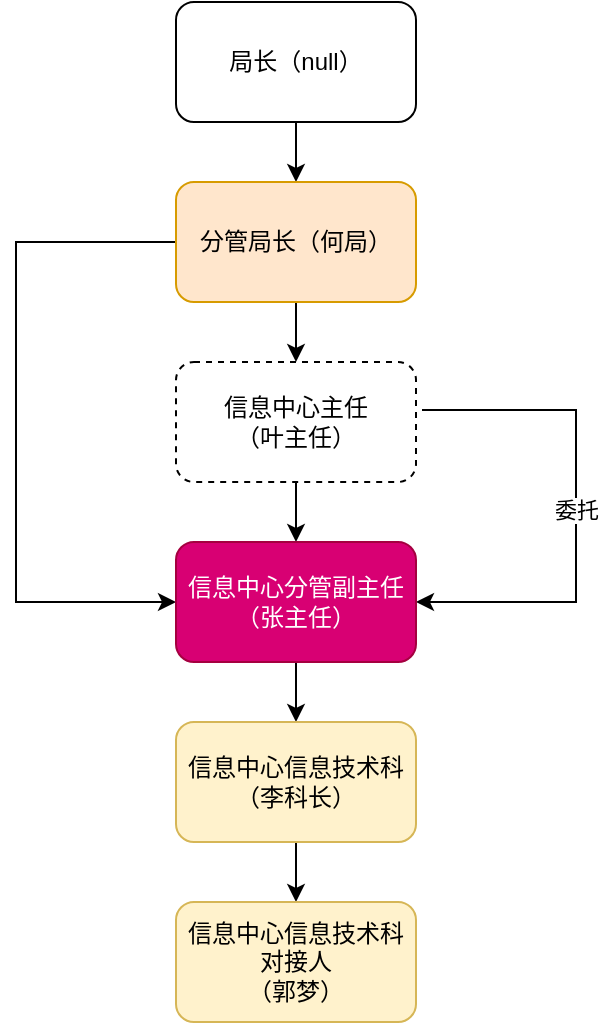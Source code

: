 <mxfile version="14.1.8" type="github" pages="2">
  <diagram id="82GCJmJJAXuti9DMf3jt" name="组织架构图">
    <mxGraphModel dx="868" dy="482" grid="1" gridSize="10" guides="1" tooltips="1" connect="1" arrows="1" fold="1" page="1" pageScale="1" pageWidth="1654" pageHeight="1169" math="0" shadow="0">
      <root>
        <mxCell id="0" />
        <mxCell id="1" parent="0" />
        <mxCell id="1mJ9yF1j7nTzTYZZFPIZ-4" value="" style="edgeStyle=orthogonalEdgeStyle;rounded=0;orthogonalLoop=1;jettySize=auto;html=1;" edge="1" parent="1" source="1mJ9yF1j7nTzTYZZFPIZ-2" target="1mJ9yF1j7nTzTYZZFPIZ-3">
          <mxGeometry relative="1" as="geometry" />
        </mxCell>
        <mxCell id="1mJ9yF1j7nTzTYZZFPIZ-2" value="局长（null）" style="rounded=1;whiteSpace=wrap;html=1;" vertex="1" parent="1">
          <mxGeometry x="270" y="40" width="120" height="60" as="geometry" />
        </mxCell>
        <mxCell id="1mJ9yF1j7nTzTYZZFPIZ-6" value="" style="edgeStyle=orthogonalEdgeStyle;rounded=0;orthogonalLoop=1;jettySize=auto;html=1;" edge="1" parent="1" source="1mJ9yF1j7nTzTYZZFPIZ-3" target="1mJ9yF1j7nTzTYZZFPIZ-5">
          <mxGeometry relative="1" as="geometry" />
        </mxCell>
        <mxCell id="utFmoandyY5DLuWOH4uX-1" style="edgeStyle=orthogonalEdgeStyle;rounded=0;orthogonalLoop=1;jettySize=auto;html=1;entryX=0;entryY=0.5;entryDx=0;entryDy=0;" edge="1" parent="1" source="1mJ9yF1j7nTzTYZZFPIZ-3" target="1mJ9yF1j7nTzTYZZFPIZ-7">
          <mxGeometry relative="1" as="geometry">
            <Array as="points">
              <mxPoint x="190" y="160" />
              <mxPoint x="190" y="340" />
            </Array>
          </mxGeometry>
        </mxCell>
        <mxCell id="1mJ9yF1j7nTzTYZZFPIZ-3" value="分管局长（何局）" style="rounded=1;whiteSpace=wrap;html=1;fillColor=#ffe6cc;strokeColor=#d79b00;" vertex="1" parent="1">
          <mxGeometry x="270" y="130" width="120" height="60" as="geometry" />
        </mxCell>
        <mxCell id="1mJ9yF1j7nTzTYZZFPIZ-8" value="" style="edgeStyle=orthogonalEdgeStyle;rounded=0;orthogonalLoop=1;jettySize=auto;html=1;" edge="1" parent="1" source="1mJ9yF1j7nTzTYZZFPIZ-5" target="1mJ9yF1j7nTzTYZZFPIZ-7">
          <mxGeometry relative="1" as="geometry" />
        </mxCell>
        <mxCell id="1mJ9yF1j7nTzTYZZFPIZ-13" value="委托" style="edgeStyle=orthogonalEdgeStyle;rounded=0;orthogonalLoop=1;jettySize=auto;html=1;entryX=1;entryY=0.5;entryDx=0;entryDy=0;exitX=1.025;exitY=0.4;exitDx=0;exitDy=0;exitPerimeter=0;" edge="1" parent="1" source="1mJ9yF1j7nTzTYZZFPIZ-5" target="1mJ9yF1j7nTzTYZZFPIZ-7">
          <mxGeometry relative="1" as="geometry">
            <Array as="points">
              <mxPoint x="470" y="244" />
              <mxPoint x="470" y="340" />
            </Array>
          </mxGeometry>
        </mxCell>
        <mxCell id="1mJ9yF1j7nTzTYZZFPIZ-5" value="信息中心主任&lt;br&gt;（叶主任）" style="whiteSpace=wrap;html=1;rounded=1;dashed=1;" vertex="1" parent="1">
          <mxGeometry x="270" y="220" width="120" height="60" as="geometry" />
        </mxCell>
        <mxCell id="1mJ9yF1j7nTzTYZZFPIZ-10" value="" style="edgeStyle=orthogonalEdgeStyle;rounded=0;orthogonalLoop=1;jettySize=auto;html=1;" edge="1" parent="1" source="1mJ9yF1j7nTzTYZZFPIZ-7" target="1mJ9yF1j7nTzTYZZFPIZ-9">
          <mxGeometry relative="1" as="geometry" />
        </mxCell>
        <mxCell id="1mJ9yF1j7nTzTYZZFPIZ-7" value="&lt;span&gt;信息中心分管副主任&lt;/span&gt;&lt;br&gt;&lt;span&gt;（张主任）&lt;/span&gt;" style="whiteSpace=wrap;html=1;rounded=1;fillColor=#d80073;strokeColor=#A50040;fontColor=#ffffff;" vertex="1" parent="1">
          <mxGeometry x="270" y="310" width="120" height="60" as="geometry" />
        </mxCell>
        <mxCell id="1mJ9yF1j7nTzTYZZFPIZ-12" value="" style="edgeStyle=orthogonalEdgeStyle;rounded=0;orthogonalLoop=1;jettySize=auto;html=1;" edge="1" parent="1" source="1mJ9yF1j7nTzTYZZFPIZ-9" target="1mJ9yF1j7nTzTYZZFPIZ-11">
          <mxGeometry relative="1" as="geometry" />
        </mxCell>
        <mxCell id="1mJ9yF1j7nTzTYZZFPIZ-9" value="信息中心信息技术科&lt;br&gt;（李科长）" style="whiteSpace=wrap;html=1;rounded=1;fillColor=#fff2cc;strokeColor=#d6b656;" vertex="1" parent="1">
          <mxGeometry x="270" y="400" width="120" height="60" as="geometry" />
        </mxCell>
        <mxCell id="1mJ9yF1j7nTzTYZZFPIZ-11" value="&lt;span&gt;信息中心&lt;/span&gt;信息技术科&lt;span&gt;&lt;br&gt;对接人&lt;/span&gt;&lt;br&gt;&lt;span&gt;（郭梦）&lt;/span&gt;" style="whiteSpace=wrap;html=1;rounded=1;fillColor=#fff2cc;strokeColor=#d6b656;" vertex="1" parent="1">
          <mxGeometry x="270" y="490" width="120" height="60" as="geometry" />
        </mxCell>
      </root>
    </mxGraphModel>
  </diagram>
  <diagram id="KEZ9fcsnxuFBL0ADxUR7" name="系统间的关系">
    <mxGraphModel dx="1240" dy="689" grid="1" gridSize="10" guides="1" tooltips="1" connect="1" arrows="1" fold="1" page="1" pageScale="1" pageWidth="1654" pageHeight="1169" math="0" shadow="0">
      <root>
        <mxCell id="KyyYD8gfgsIXGO1WuLCO-0" />
        <mxCell id="KyyYD8gfgsIXGO1WuLCO-1" parent="KyyYD8gfgsIXGO1WuLCO-0" />
        <mxCell id="_f6KnobLSFrkHA-_G0G7-5" value="" style="rounded=0;whiteSpace=wrap;html=1;fillColor=none;dashed=1;" vertex="1" parent="KyyYD8gfgsIXGO1WuLCO-1">
          <mxGeometry x="450" y="260" width="330" height="470" as="geometry" />
        </mxCell>
        <mxCell id="gXtDs020_qle_zVkFmzg-2" value="用户信息" style="rounded=0;orthogonalLoop=1;jettySize=auto;html=1;exitX=0;exitY=0;exitDx=0;exitDy=0;entryX=1;entryY=0.75;entryDx=0;entryDy=0;" edge="1" parent="KyyYD8gfgsIXGO1WuLCO-1" source="KyyYD8gfgsIXGO1WuLCO-2" target="KyyYD8gfgsIXGO1WuLCO-3">
          <mxGeometry x="-0.447" y="-2" relative="1" as="geometry">
            <mxPoint as="offset" />
          </mxGeometry>
        </mxCell>
        <mxCell id="_f6KnobLSFrkHA-_G0G7-4" value="读取公文" style="edgeStyle=none;rounded=0;orthogonalLoop=1;jettySize=auto;html=1;entryX=1;entryY=0.5;entryDx=0;entryDy=0;startArrow=none;startFill=0;" edge="1" parent="KyyYD8gfgsIXGO1WuLCO-1" source="KyyYD8gfgsIXGO1WuLCO-2" target="gXtDs020_qle_zVkFmzg-12">
          <mxGeometry relative="1" as="geometry" />
        </mxCell>
        <mxCell id="KyyYD8gfgsIXGO1WuLCO-2" value="&lt;p class=&quot;MsoNormal&quot;&gt;&lt;span style=&quot;font-size: 12.0pt&quot;&gt;&lt;font face=&quot;宋体&quot;&gt;政务办公平台&lt;/font&gt;&lt;/span&gt;&lt;/p&gt;&lt;p class=&quot;MsoNormal&quot;&gt;&lt;span style=&quot;font-size: 12.0pt&quot;&gt;&lt;font face=&quot;宋体&quot;&gt;&lt;b&gt;（收文、发文、事务）&lt;/b&gt;&lt;/font&gt;&lt;/span&gt;&lt;/p&gt;" style="rounded=0;whiteSpace=wrap;html=1;" vertex="1" parent="KyyYD8gfgsIXGO1WuLCO-1">
          <mxGeometry x="870" y="490" width="200" height="70" as="geometry" />
        </mxCell>
        <mxCell id="gXtDs020_qle_zVkFmzg-14" value="公文办结推送" style="edgeStyle=none;rounded=0;orthogonalLoop=1;jettySize=auto;html=1;exitX=0.25;exitY=1;exitDx=0;exitDy=0;entryX=0.25;entryY=0;entryDx=0;entryDy=0;" edge="1" parent="KyyYD8gfgsIXGO1WuLCO-1" source="KyyYD8gfgsIXGO1WuLCO-3" target="gXtDs020_qle_zVkFmzg-12">
          <mxGeometry relative="1" as="geometry" />
        </mxCell>
        <mxCell id="gXtDs020_qle_zVkFmzg-15" value="业务办结推送" style="edgeStyle=none;rounded=0;orthogonalLoop=1;jettySize=auto;html=1;entryX=0.75;entryY=0;entryDx=0;entryDy=0;exitX=0.75;exitY=1;exitDx=0;exitDy=0;" edge="1" parent="KyyYD8gfgsIXGO1WuLCO-1" source="KyyYD8gfgsIXGO1WuLCO-3" target="gXtDs020_qle_zVkFmzg-12">
          <mxGeometry relative="1" as="geometry" />
        </mxCell>
        <mxCell id="KyyYD8gfgsIXGO1WuLCO-3" value="&lt;p class=&quot;MsoNormal&quot;&gt;&lt;span style=&quot;font-size: 12.0pt&quot;&gt;&lt;font face=&quot;宋体&quot;&gt;建设用地综合监管平台&lt;/font&gt;&lt;/span&gt;&lt;/p&gt;" style="rounded=0;whiteSpace=wrap;html=1;fillColor=#60a917;strokeColor=#2D7600;fontColor=#ffffff;" vertex="1" parent="KyyYD8gfgsIXGO1WuLCO-1">
          <mxGeometry x="500" y="320" width="200" height="90" as="geometry" />
        </mxCell>
        <mxCell id="gXtDs020_qle_zVkFmzg-1" value="" style="rounded=0;orthogonalLoop=1;jettySize=auto;html=1;" edge="1" parent="KyyYD8gfgsIXGO1WuLCO-1" source="gXtDs020_qle_zVkFmzg-0" target="KyyYD8gfgsIXGO1WuLCO-2">
          <mxGeometry relative="1" as="geometry" />
        </mxCell>
        <mxCell id="gXtDs020_qle_zVkFmzg-0" value="办公室、处室" style="shape=umlActor;verticalLabelPosition=bottom;verticalAlign=top;html=1;outlineConnect=0;" vertex="1" parent="KyyYD8gfgsIXGO1WuLCO-1">
          <mxGeometry x="1180" y="495" width="30" height="60" as="geometry" />
        </mxCell>
        <mxCell id="gXtDs020_qle_zVkFmzg-17" value="读取办结数据" style="edgeStyle=none;rounded=0;orthogonalLoop=1;jettySize=auto;html=1;entryX=0;entryY=0.25;entryDx=0;entryDy=0;" edge="1" parent="KyyYD8gfgsIXGO1WuLCO-1" source="gXtDs020_qle_zVkFmzg-4" target="gXtDs020_qle_zVkFmzg-12">
          <mxGeometry relative="1" as="geometry" />
        </mxCell>
        <mxCell id="gXtDs020_qle_zVkFmzg-4" value="&lt;p class=&quot;MsoNormal&quot;&gt;&lt;span style=&quot;font-size: 12.0pt&quot;&gt;&lt;font face=&quot;宋体&quot;&gt;不动产登记信息管理平台&lt;/font&gt;&lt;/span&gt;&lt;/p&gt;&lt;p class=&quot;MsoNormal&quot;&gt;&lt;span style=&quot;font-size: 12.0pt&quot;&gt;&lt;font face=&quot;宋体&quot;&gt;&lt;b&gt;（不动产业务）&lt;/b&gt;&lt;/font&gt;&lt;/span&gt;&lt;/p&gt;" style="rounded=0;whiteSpace=wrap;html=1;" vertex="1" parent="KyyYD8gfgsIXGO1WuLCO-1">
          <mxGeometry x="180" y="400" width="200" height="70" as="geometry" />
        </mxCell>
        <mxCell id="gXtDs020_qle_zVkFmzg-13" value="读取办结数据" style="edgeStyle=none;rounded=0;orthogonalLoop=1;jettySize=auto;html=1;" edge="1" parent="KyyYD8gfgsIXGO1WuLCO-1" source="gXtDs020_qle_zVkFmzg-5" target="gXtDs020_qle_zVkFmzg-12">
          <mxGeometry relative="1" as="geometry" />
        </mxCell>
        <mxCell id="gXtDs020_qle_zVkFmzg-5" value="&lt;p class=&quot;MsoNormal&quot;&gt;&lt;font face=&quot;宋体&quot;&gt;&lt;span style=&quot;font-size: 16px&quot;&gt;电子档案信息系统&lt;/span&gt;&lt;/font&gt;&lt;/p&gt;&lt;p class=&quot;MsoNormal&quot;&gt;&lt;span style=&quot;font-size: 12.0pt&quot;&gt;&lt;font face=&quot;宋体&quot;&gt;&lt;b&gt;（不动产业务）&lt;/b&gt;&lt;/font&gt;&lt;/span&gt;&lt;/p&gt;" style="rounded=0;whiteSpace=wrap;html=1;" vertex="1" parent="KyyYD8gfgsIXGO1WuLCO-1">
          <mxGeometry x="180" y="540" width="200" height="70" as="geometry" />
        </mxCell>
        <mxCell id="gXtDs020_qle_zVkFmzg-7" value="数据迁移" style="edgeStyle=orthogonalEdgeStyle;rounded=0;orthogonalLoop=1;jettySize=auto;html=1;entryX=1;entryY=0.5;entryDx=0;entryDy=0;exitX=0;exitY=0.5;exitDx=0;exitDy=0;" edge="1" parent="KyyYD8gfgsIXGO1WuLCO-1" source="gXtDs020_qle_zVkFmzg-6" target="KyyYD8gfgsIXGO1WuLCO-3">
          <mxGeometry relative="1" as="geometry" />
        </mxCell>
        <mxCell id="gXtDs020_qle_zVkFmzg-6" value="&lt;p class=&quot;MsoNormal&quot;&gt;&lt;font face=&quot;宋体&quot;&gt;&lt;span style=&quot;font-size: 16px&quot;&gt;一站式规划信息服务平台&lt;/span&gt;&lt;/font&gt;&lt;/p&gt;&lt;p class=&quot;MsoNormal&quot;&gt;&lt;span style=&quot;font-size: 12.0pt&quot;&gt;&lt;font face=&quot;宋体&quot;&gt;&lt;b&gt;（规划业务）&lt;/b&gt;&lt;/font&gt;&lt;/span&gt;&lt;/p&gt;" style="rounded=0;whiteSpace=wrap;html=1;" vertex="1" parent="KyyYD8gfgsIXGO1WuLCO-1">
          <mxGeometry x="870" y="330" width="200" height="70" as="geometry" />
        </mxCell>
        <mxCell id="gXtDs020_qle_zVkFmzg-9" style="edgeStyle=orthogonalEdgeStyle;rounded=0;orthogonalLoop=1;jettySize=auto;html=1;entryX=0.5;entryY=0;entryDx=0;entryDy=0;" edge="1" parent="KyyYD8gfgsIXGO1WuLCO-1" source="gXtDs020_qle_zVkFmzg-8" target="gXtDs020_qle_zVkFmzg-6">
          <mxGeometry relative="1" as="geometry" />
        </mxCell>
        <mxCell id="gXtDs020_qle_zVkFmzg-8" value="原规划处室" style="shape=umlActor;verticalLabelPosition=bottom;verticalAlign=top;html=1;outlineConnect=0;" vertex="1" parent="KyyYD8gfgsIXGO1WuLCO-1">
          <mxGeometry x="955" y="190" width="30" height="60" as="geometry" />
        </mxCell>
        <mxCell id="_f6KnobLSFrkHA-_G0G7-1" value="" style="edgeStyle=none;rounded=0;orthogonalLoop=1;jettySize=auto;html=1;startArrow=classic;startFill=1;" edge="1" parent="KyyYD8gfgsIXGO1WuLCO-1" source="gXtDs020_qle_zVkFmzg-12" target="_f6KnobLSFrkHA-_G0G7-0">
          <mxGeometry relative="1" as="geometry" />
        </mxCell>
        <mxCell id="gXtDs020_qle_zVkFmzg-12" value="&lt;font face=&quot;宋体&quot;&gt;&lt;span style=&quot;font-size: 16px&quot;&gt;成果管理服务&lt;/span&gt;&lt;/font&gt;" style="rounded=0;whiteSpace=wrap;html=1;fillColor=#d5e8d4;strokeColor=#82b366;" vertex="1" parent="KyyYD8gfgsIXGO1WuLCO-1">
          <mxGeometry x="500" y="480" width="200" height="90" as="geometry" />
        </mxCell>
        <mxCell id="_f6KnobLSFrkHA-_G0G7-0" value="成果库" style="shape=cylinder3;whiteSpace=wrap;html=1;boundedLbl=1;backgroundOutline=1;size=15;" vertex="1" parent="KyyYD8gfgsIXGO1WuLCO-1">
          <mxGeometry x="560" y="620" width="80" height="80" as="geometry" />
        </mxCell>
      </root>
    </mxGraphModel>
  </diagram>
</mxfile>
